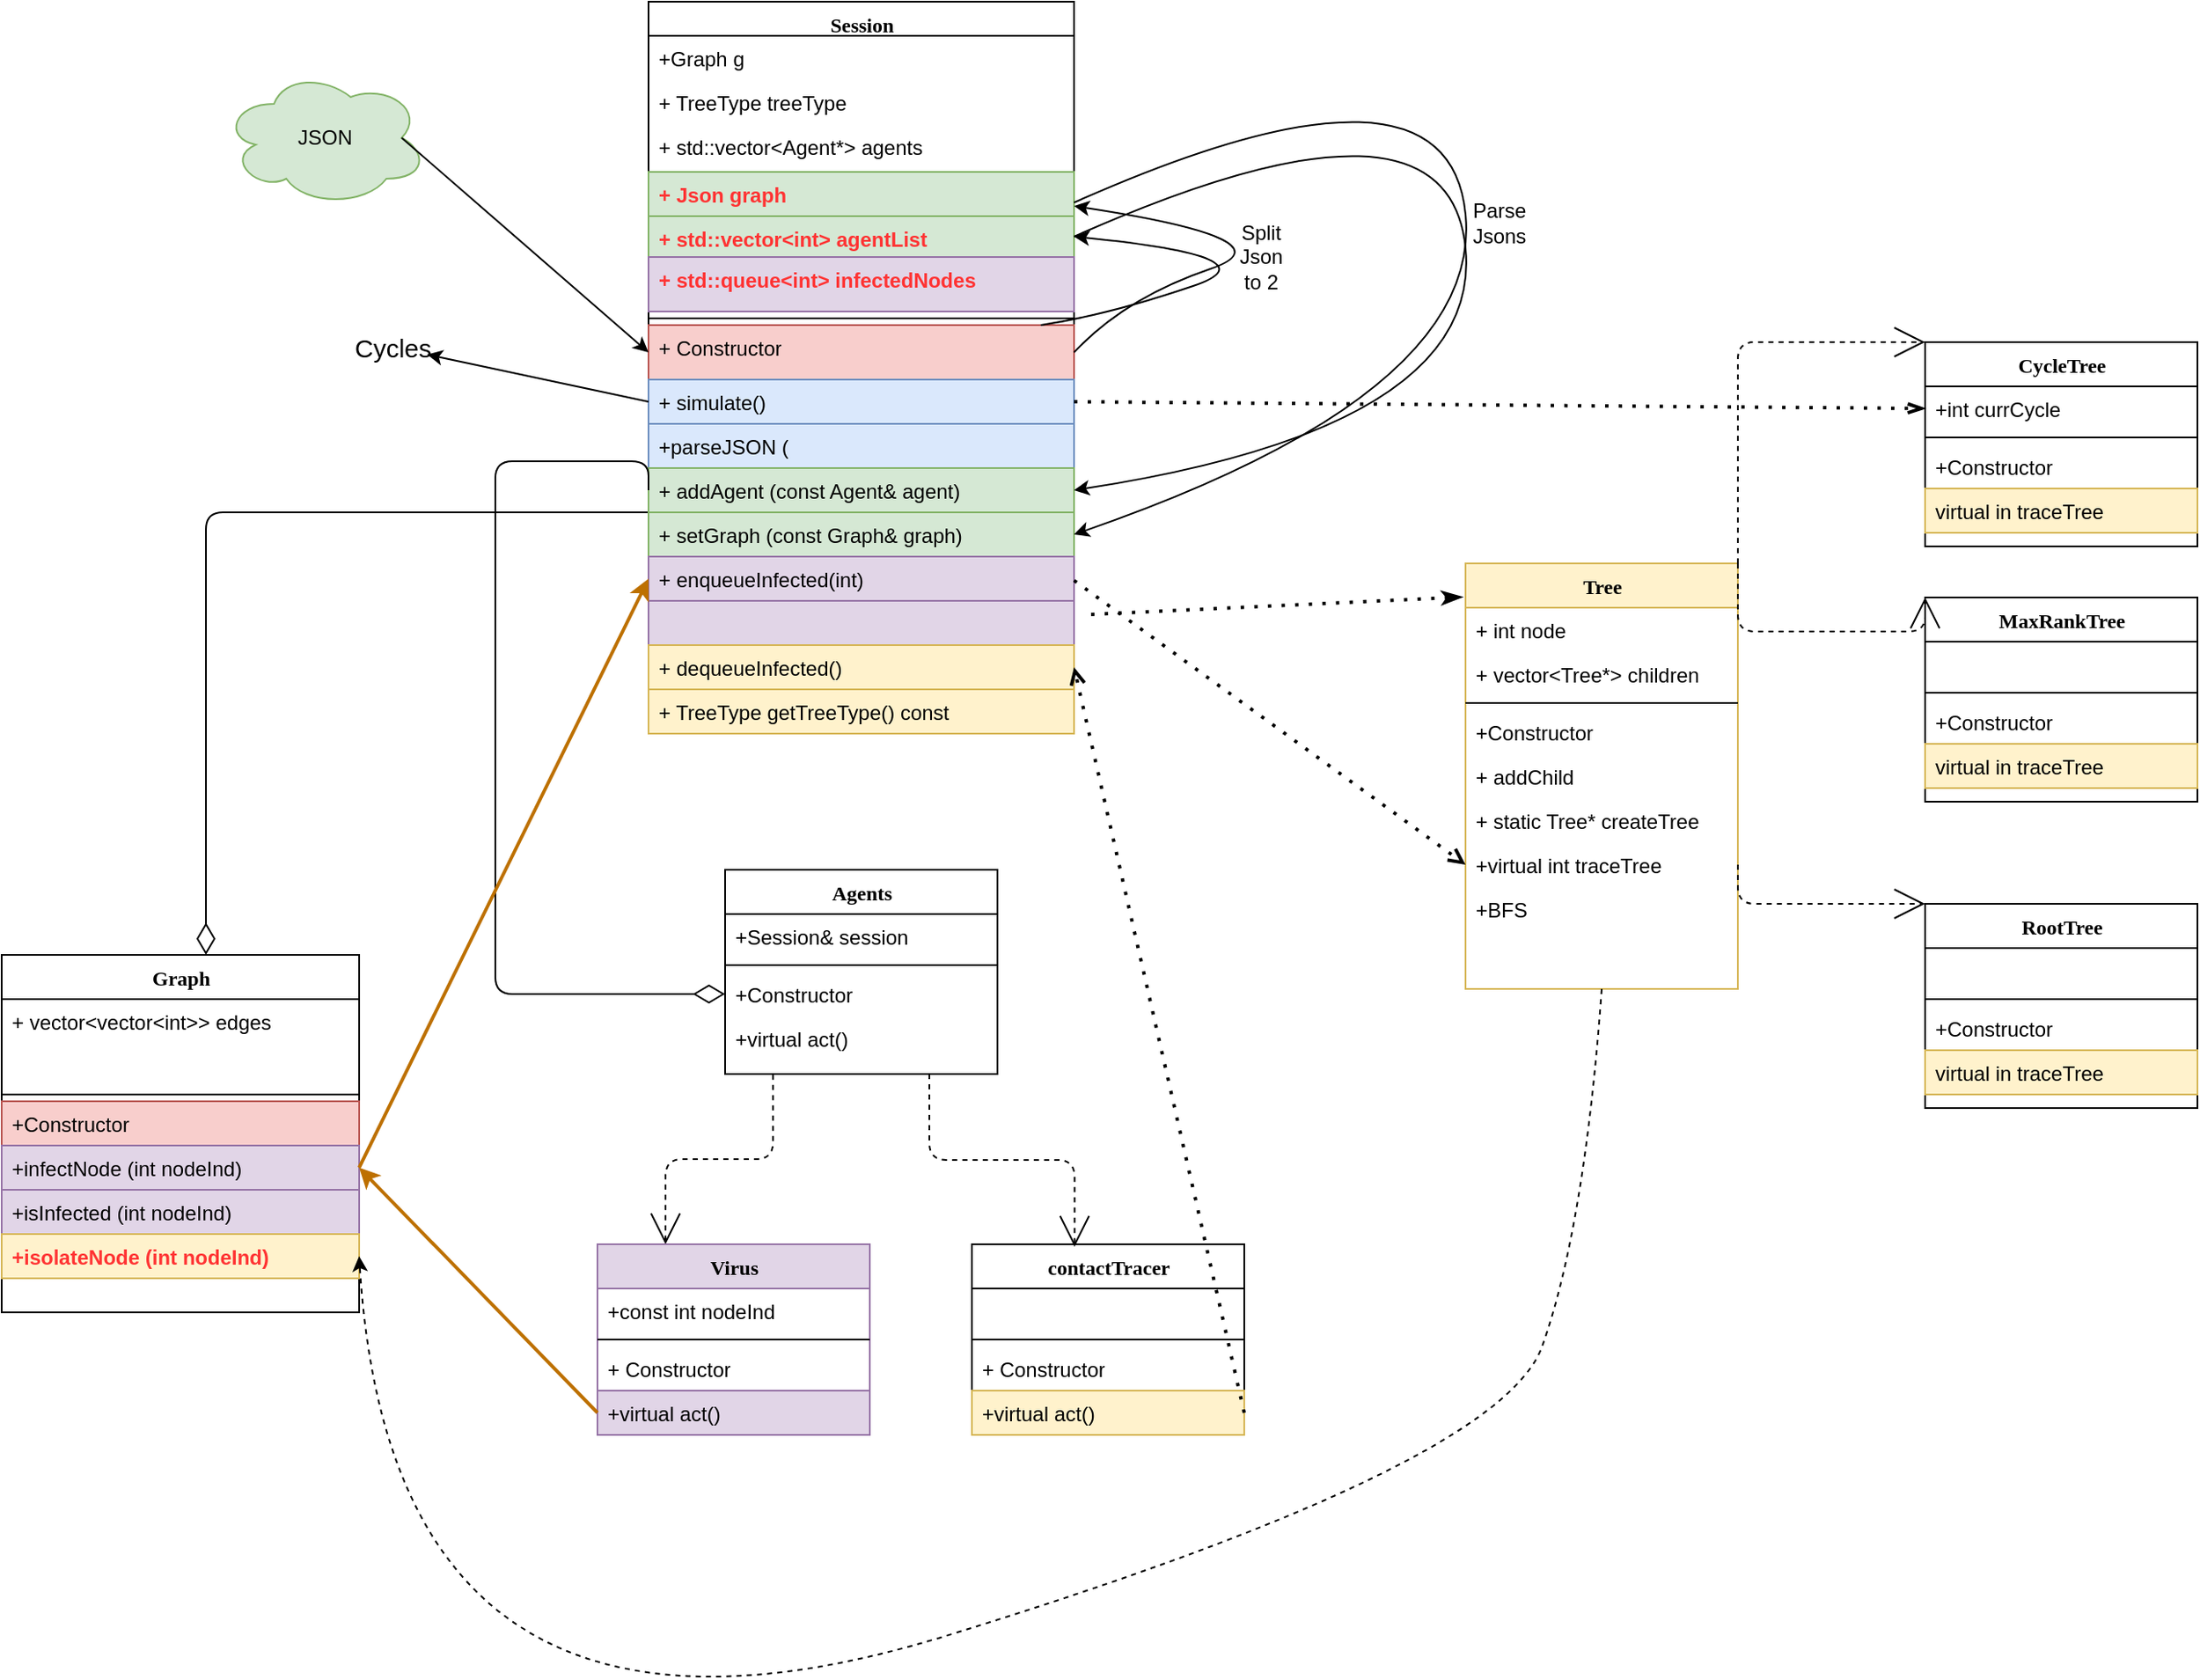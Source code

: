 <mxfile version="13.8.8" type="github">
  <diagram name="Page-1" id="9f46799a-70d6-7492-0946-bef42562c5a5">
    <mxGraphModel dx="920" dy="1364" grid="1" gridSize="10" guides="1" tooltips="1" connect="1" arrows="1" fold="1" page="1" pageScale="1" pageWidth="1100" pageHeight="850" background="#ffffff" math="0" shadow="0">
      <root>
        <mxCell id="0" />
        <mxCell id="1" parent="0" />
        <mxCell id="78961159f06e98e8-124" style="edgeStyle=orthogonalEdgeStyle;html=1;labelBackgroundColor=none;startFill=0;startSize=8;endArrow=diamondThin;endFill=0;endSize=16;fontFamily=Verdana;fontSize=12;" parent="1" source="78961159f06e98e8-17" target="78961159f06e98e8-69" edge="1">
          <mxGeometry relative="1" as="geometry">
            <Array as="points">
              <mxPoint x="140" y="240" />
            </Array>
          </mxGeometry>
        </mxCell>
        <mxCell id="78961159f06e98e8-17" value="Session" style="swimlane;html=1;fontStyle=1;align=center;verticalAlign=top;childLayout=stackLayout;horizontal=1;startSize=20;horizontalStack=0;resizeParent=1;resizeLast=0;collapsible=1;marginBottom=0;swimlaneFillColor=#ffffff;rounded=0;shadow=0;comic=0;labelBackgroundColor=none;strokeWidth=1;fillColor=none;fontFamily=Verdana;fontSize=12" parent="1" vertex="1">
          <mxGeometry x="400" y="-60" width="250" height="430" as="geometry" />
        </mxCell>
        <mxCell id="78961159f06e98e8-21" value="+Graph g" style="text;html=1;strokeColor=none;fillColor=none;align=left;verticalAlign=top;spacingLeft=4;spacingRight=4;whiteSpace=wrap;overflow=hidden;rotatable=0;points=[[0,0.5],[1,0.5]];portConstraint=eastwest;" parent="78961159f06e98e8-17" vertex="1">
          <mxGeometry y="20" width="250" height="26" as="geometry" />
        </mxCell>
        <mxCell id="78961159f06e98e8-23" value="+ TreeType treeType" style="text;html=1;strokeColor=none;fillColor=none;align=left;verticalAlign=top;spacingLeft=4;spacingRight=4;whiteSpace=wrap;overflow=hidden;rotatable=0;points=[[0,0.5],[1,0.5]];portConstraint=eastwest;" parent="78961159f06e98e8-17" vertex="1">
          <mxGeometry y="46" width="250" height="26" as="geometry" />
        </mxCell>
        <mxCell id="78961159f06e98e8-25" value="+ std::vector&amp;lt;Agent*&amp;gt; agents" style="text;html=1;strokeColor=none;fillColor=none;align=left;verticalAlign=top;spacingLeft=4;spacingRight=4;whiteSpace=wrap;overflow=hidden;rotatable=0;points=[[0,0.5],[1,0.5]];portConstraint=eastwest;" parent="78961159f06e98e8-17" vertex="1">
          <mxGeometry y="72" width="250" height="28" as="geometry" />
        </mxCell>
        <mxCell id="TVnjsRauS0rYrFXUHcxL-8" value="+ Json graph" style="text;html=1;strokeColor=#82b366;fillColor=#d5e8d4;align=left;verticalAlign=top;spacingLeft=4;spacingRight=4;whiteSpace=wrap;overflow=hidden;rotatable=0;points=[[0,0.5],[1,0.5]];portConstraint=eastwest;fontColor=#FF3333;fontStyle=1" parent="78961159f06e98e8-17" vertex="1">
          <mxGeometry y="100" width="250" height="26" as="geometry" />
        </mxCell>
        <mxCell id="TVnjsRauS0rYrFXUHcxL-7" value="+ std::vector&amp;lt;int&amp;gt; agentList" style="text;html=1;strokeColor=#82b366;fillColor=#d5e8d4;align=left;verticalAlign=top;spacingLeft=4;spacingRight=4;whiteSpace=wrap;overflow=hidden;rotatable=0;points=[[0,0.5],[1,0.5]];portConstraint=eastwest;fontColor=#FF3333;fontStyle=1" parent="78961159f06e98e8-17" vertex="1">
          <mxGeometry y="126" width="250" height="24" as="geometry" />
        </mxCell>
        <mxCell id="TVnjsRauS0rYrFXUHcxL-58" value="+ std::queue&amp;lt;int&amp;gt; infectedNodes" style="text;html=1;strokeColor=#9673a6;fillColor=#e1d5e7;align=left;verticalAlign=top;spacingLeft=4;spacingRight=4;whiteSpace=wrap;overflow=hidden;rotatable=0;points=[[0,0.5],[1,0.5]];portConstraint=eastwest;fontStyle=1;fontColor=#FF3333;" parent="78961159f06e98e8-17" vertex="1">
          <mxGeometry y="150" width="250" height="32" as="geometry" />
        </mxCell>
        <mxCell id="78961159f06e98e8-19" value="" style="line;html=1;strokeWidth=1;fillColor=none;align=left;verticalAlign=middle;spacingTop=-1;spacingLeft=3;spacingRight=3;rotatable=0;labelPosition=right;points=[];portConstraint=eastwest;" parent="78961159f06e98e8-17" vertex="1">
          <mxGeometry y="182" width="250" height="8" as="geometry" />
        </mxCell>
        <mxCell id="TVnjsRauS0rYrFXUHcxL-9" value="+ Constructor" style="text;html=1;strokeColor=#b85450;fillColor=#f8cecc;align=left;verticalAlign=top;spacingLeft=4;spacingRight=4;whiteSpace=wrap;overflow=hidden;rotatable=0;points=[[0,0.5],[1,0.5]];portConstraint=eastwest;" parent="78961159f06e98e8-17" vertex="1">
          <mxGeometry y="190" width="250" height="32" as="geometry" />
        </mxCell>
        <mxCell id="78961159f06e98e8-20" value="+ simulate()" style="text;html=1;strokeColor=#6c8ebf;fillColor=#dae8fc;align=left;verticalAlign=top;spacingLeft=4;spacingRight=4;whiteSpace=wrap;overflow=hidden;rotatable=0;points=[[0,0.5],[1,0.5]];portConstraint=eastwest;" parent="78961159f06e98e8-17" vertex="1">
          <mxGeometry y="222" width="250" height="26" as="geometry" />
        </mxCell>
        <mxCell id="TVnjsRauS0rYrFXUHcxL-97" value="+parseJSON (" style="text;html=1;strokeColor=#6c8ebf;fillColor=#dae8fc;align=left;verticalAlign=top;spacingLeft=4;spacingRight=4;whiteSpace=wrap;overflow=hidden;rotatable=0;points=[[0,0.5],[1,0.5]];portConstraint=eastwest;" parent="78961159f06e98e8-17" vertex="1">
          <mxGeometry y="248" width="250" height="26" as="geometry" />
        </mxCell>
        <mxCell id="78961159f06e98e8-27" value="+ addAgent (const Agent&amp;amp; agent)" style="text;html=1;strokeColor=#82b366;fillColor=#d5e8d4;align=left;verticalAlign=top;spacingLeft=4;spacingRight=4;whiteSpace=wrap;overflow=hidden;rotatable=0;points=[[0,0.5],[1,0.5]];portConstraint=eastwest;" parent="78961159f06e98e8-17" vertex="1">
          <mxGeometry y="274" width="250" height="26" as="geometry" />
        </mxCell>
        <mxCell id="TVnjsRauS0rYrFXUHcxL-11" value="+ setGraph (const Graph&amp;amp; graph)" style="text;html=1;strokeColor=#82b366;fillColor=#d5e8d4;align=left;verticalAlign=top;spacingLeft=4;spacingRight=4;whiteSpace=wrap;overflow=hidden;rotatable=0;points=[[0,0.5],[1,0.5]];portConstraint=eastwest;" parent="78961159f06e98e8-17" vertex="1">
          <mxGeometry y="300" width="250" height="26" as="geometry" />
        </mxCell>
        <mxCell id="TVnjsRauS0rYrFXUHcxL-3" value="+ enqueueInfected(int)" style="text;html=1;strokeColor=#9673a6;fillColor=#e1d5e7;align=left;verticalAlign=top;spacingLeft=4;spacingRight=4;whiteSpace=wrap;overflow=hidden;rotatable=0;points=[[0,0.5],[1,0.5]];portConstraint=eastwest;" parent="78961159f06e98e8-17" vertex="1">
          <mxGeometry y="326" width="250" height="26" as="geometry" />
        </mxCell>
        <mxCell id="8_JeDzD3kb2tanoX50Ip-1" value="" style="text;html=1;align=left;verticalAlign=top;spacingLeft=4;spacingRight=4;whiteSpace=wrap;overflow=hidden;rotatable=0;points=[[0,0.5],[1,0.5]];portConstraint=eastwest;fillColor=#e1d5e7;strokeColor=#9673a6;" vertex="1" parent="78961159f06e98e8-17">
          <mxGeometry y="352" width="250" height="26" as="geometry" />
        </mxCell>
        <mxCell id="TVnjsRauS0rYrFXUHcxL-4" value="+ dequeueInfected()" style="text;html=1;align=left;verticalAlign=top;spacingLeft=4;spacingRight=4;whiteSpace=wrap;overflow=hidden;rotatable=0;points=[[0,0.5],[1,0.5]];portConstraint=eastwest;fillColor=#fff2cc;strokeColor=#d6b656;" parent="78961159f06e98e8-17" vertex="1">
          <mxGeometry y="378" width="250" height="26" as="geometry" />
        </mxCell>
        <mxCell id="TVnjsRauS0rYrFXUHcxL-5" value="+ TreeType getTreeType() const" style="text;html=1;strokeColor=#d6b656;fillColor=#fff2cc;align=left;verticalAlign=top;spacingLeft=4;spacingRight=4;whiteSpace=wrap;overflow=hidden;rotatable=0;points=[[0,0.5],[1,0.5]];portConstraint=eastwest;" parent="78961159f06e98e8-17" vertex="1">
          <mxGeometry y="404" width="250" height="26" as="geometry" />
        </mxCell>
        <mxCell id="TVnjsRauS0rYrFXUHcxL-10" value="" style="curved=1;endArrow=classic;html=1;exitX=1;exitY=0.5;exitDx=0;exitDy=0;entryX=1;entryY=0.769;entryDx=0;entryDy=0;entryPerimeter=0;" parent="78961159f06e98e8-17" source="TVnjsRauS0rYrFXUHcxL-9" target="TVnjsRauS0rYrFXUHcxL-8" edge="1">
          <mxGeometry width="50" height="50" relative="1" as="geometry">
            <mxPoint x="190" y="280" as="sourcePoint" />
            <mxPoint x="240" y="230" as="targetPoint" />
            <Array as="points">
              <mxPoint x="280" y="174" />
              <mxPoint x="380" y="140" />
            </Array>
          </mxGeometry>
        </mxCell>
        <mxCell id="TVnjsRauS0rYrFXUHcxL-12" value="" style="curved=1;endArrow=classic;html=1;entryX=1;entryY=0.5;entryDx=0;entryDy=0;" parent="78961159f06e98e8-17" source="TVnjsRauS0rYrFXUHcxL-9" target="TVnjsRauS0rYrFXUHcxL-7" edge="1">
          <mxGeometry width="50" height="50" relative="1" as="geometry">
            <mxPoint x="260" y="184" as="sourcePoint" />
            <mxPoint x="240" y="123.0" as="targetPoint" />
            <Array as="points">
              <mxPoint x="270" y="184" />
              <mxPoint x="370" y="150" />
            </Array>
          </mxGeometry>
        </mxCell>
        <mxCell id="TVnjsRauS0rYrFXUHcxL-21" value="" style="curved=1;endArrow=classic;html=1;exitX=1;exitY=0.5;exitDx=0;exitDy=0;entryX=1;entryY=0.5;entryDx=0;entryDy=0;" parent="78961159f06e98e8-17" source="TVnjsRauS0rYrFXUHcxL-7" target="78961159f06e98e8-27" edge="1">
          <mxGeometry width="50" height="50" relative="1" as="geometry">
            <mxPoint x="100" y="320" as="sourcePoint" />
            <mxPoint x="640" y="260" as="targetPoint" />
            <Array as="points">
              <mxPoint x="470" y="40" />
              <mxPoint x="490" y="250" />
            </Array>
          </mxGeometry>
        </mxCell>
        <mxCell id="78961159f06e98e8-129" style="edgeStyle=elbowEdgeStyle;html=1;labelBackgroundColor=none;startFill=0;startSize=8;endArrow=open;endFill=0;endSize=16;fontFamily=Verdana;fontSize=12;elbow=vertical;dashed=1;exitX=0.176;exitY=1.321;exitDx=0;exitDy=0;exitPerimeter=0;entryX=0.25;entryY=0;entryDx=0;entryDy=0;" parent="1" source="78961159f06e98e8-91" target="78961159f06e98e8-95" edge="1">
          <mxGeometry relative="1" as="geometry" />
        </mxCell>
        <mxCell id="78961159f06e98e8-56" value="Tree" style="swimlane;html=1;fontStyle=1;align=center;verticalAlign=top;childLayout=stackLayout;horizontal=1;startSize=26;horizontalStack=0;resizeParent=1;resizeLast=0;collapsible=1;marginBottom=0;swimlaneFillColor=#ffffff;rounded=0;shadow=0;comic=0;labelBackgroundColor=none;strokeWidth=1;fillColor=#fff2cc;fontFamily=Verdana;fontSize=12;strokeColor=#d6b656;" parent="1" vertex="1">
          <mxGeometry x="880" y="270" width="160" height="250" as="geometry" />
        </mxCell>
        <mxCell id="78961159f06e98e8-57" value="+ int node" style="text;html=1;strokeColor=none;fillColor=none;align=left;verticalAlign=top;spacingLeft=4;spacingRight=4;whiteSpace=wrap;overflow=hidden;rotatable=0;points=[[0,0.5],[1,0.5]];portConstraint=eastwest;" parent="78961159f06e98e8-56" vertex="1">
          <mxGeometry y="26" width="160" height="26" as="geometry" />
        </mxCell>
        <mxCell id="78961159f06e98e8-63" value="+ vector&amp;lt;Tree*&amp;gt; children" style="text;html=1;strokeColor=none;fillColor=none;align=left;verticalAlign=top;spacingLeft=4;spacingRight=4;whiteSpace=wrap;overflow=hidden;rotatable=0;points=[[0,0.5],[1,0.5]];portConstraint=eastwest;" parent="78961159f06e98e8-56" vertex="1">
          <mxGeometry y="52" width="160" height="26" as="geometry" />
        </mxCell>
        <mxCell id="78961159f06e98e8-64" value="" style="line;html=1;strokeWidth=1;fillColor=none;align=left;verticalAlign=middle;spacingTop=-1;spacingLeft=3;spacingRight=3;rotatable=0;labelPosition=right;points=[];portConstraint=eastwest;" parent="78961159f06e98e8-56" vertex="1">
          <mxGeometry y="78" width="160" height="8" as="geometry" />
        </mxCell>
        <mxCell id="78961159f06e98e8-65" value="+Constructor" style="text;html=1;strokeColor=none;fillColor=none;align=left;verticalAlign=top;spacingLeft=4;spacingRight=4;whiteSpace=wrap;overflow=hidden;rotatable=0;points=[[0,0.5],[1,0.5]];portConstraint=eastwest;" parent="78961159f06e98e8-56" vertex="1">
          <mxGeometry y="86" width="160" height="26" as="geometry" />
        </mxCell>
        <mxCell id="78961159f06e98e8-66" value="+ addChild" style="text;html=1;strokeColor=none;fillColor=none;align=left;verticalAlign=top;spacingLeft=4;spacingRight=4;whiteSpace=wrap;overflow=hidden;rotatable=0;points=[[0,0.5],[1,0.5]];portConstraint=eastwest;" parent="78961159f06e98e8-56" vertex="1">
          <mxGeometry y="112" width="160" height="26" as="geometry" />
        </mxCell>
        <mxCell id="78961159f06e98e8-68" value="+ static Tree* createTree" style="text;html=1;strokeColor=none;fillColor=none;align=left;verticalAlign=top;spacingLeft=4;spacingRight=4;whiteSpace=wrap;overflow=hidden;rotatable=0;points=[[0,0.5],[1,0.5]];portConstraint=eastwest;" parent="78961159f06e98e8-56" vertex="1">
          <mxGeometry y="138" width="160" height="26" as="geometry" />
        </mxCell>
        <mxCell id="TVnjsRauS0rYrFXUHcxL-59" value="+virtual int traceTree" style="text;html=1;strokeColor=none;fillColor=none;align=left;verticalAlign=top;spacingLeft=4;spacingRight=4;whiteSpace=wrap;overflow=hidden;rotatable=0;points=[[0,0.5],[1,0.5]];portConstraint=eastwest;" parent="78961159f06e98e8-56" vertex="1">
          <mxGeometry y="164" width="160" height="26" as="geometry" />
        </mxCell>
        <mxCell id="TVnjsRauS0rYrFXUHcxL-98" value="+BFS" style="text;html=1;strokeColor=none;fillColor=none;align=left;verticalAlign=top;spacingLeft=4;spacingRight=4;whiteSpace=wrap;overflow=hidden;rotatable=0;points=[[0,0.5],[1,0.5]];portConstraint=eastwest;" parent="78961159f06e98e8-56" vertex="1">
          <mxGeometry y="190" width="160" height="26" as="geometry" />
        </mxCell>
        <mxCell id="78961159f06e98e8-69" value="Graph" style="swimlane;html=1;fontStyle=1;align=center;verticalAlign=top;childLayout=stackLayout;horizontal=1;startSize=26;horizontalStack=0;resizeParent=1;resizeLast=0;collapsible=1;marginBottom=0;swimlaneFillColor=#ffffff;rounded=0;shadow=0;comic=0;labelBackgroundColor=none;strokeWidth=1;fillColor=none;fontFamily=Verdana;fontSize=12" parent="1" vertex="1">
          <mxGeometry x="20" y="500" width="210" height="210" as="geometry" />
        </mxCell>
        <mxCell id="78961159f06e98e8-70" value="+ vector&amp;lt;vector&amp;lt;int&amp;gt;&amp;gt; edges" style="text;html=1;strokeColor=none;fillColor=none;align=left;verticalAlign=top;spacingLeft=4;spacingRight=4;whiteSpace=wrap;overflow=hidden;rotatable=0;points=[[0,0.5],[1,0.5]];portConstraint=eastwest;" parent="78961159f06e98e8-69" vertex="1">
          <mxGeometry y="26" width="210" height="26" as="geometry" />
        </mxCell>
        <mxCell id="TVnjsRauS0rYrFXUHcxL-87" value="&amp;nbsp;" style="text;html=1;strokeColor=none;fillColor=none;align=left;verticalAlign=top;spacingLeft=4;spacingRight=4;whiteSpace=wrap;overflow=hidden;rotatable=0;points=[[0,0.5],[1,0.5]];portConstraint=eastwest;" parent="78961159f06e98e8-69" vertex="1">
          <mxGeometry y="52" width="210" height="26" as="geometry" />
        </mxCell>
        <mxCell id="78961159f06e98e8-77" value="" style="line;html=1;strokeWidth=1;fillColor=none;align=left;verticalAlign=middle;spacingTop=-1;spacingLeft=3;spacingRight=3;rotatable=0;labelPosition=right;points=[];portConstraint=eastwest;" parent="78961159f06e98e8-69" vertex="1">
          <mxGeometry y="78" width="210" height="8" as="geometry" />
        </mxCell>
        <mxCell id="78961159f06e98e8-78" value="+Constructor" style="text;html=1;strokeColor=#b85450;fillColor=#f8cecc;align=left;verticalAlign=top;spacingLeft=4;spacingRight=4;whiteSpace=wrap;overflow=hidden;rotatable=0;points=[[0,0.5],[1,0.5]];portConstraint=eastwest;" parent="78961159f06e98e8-69" vertex="1">
          <mxGeometry y="86" width="210" height="26" as="geometry" />
        </mxCell>
        <mxCell id="78961159f06e98e8-79" value="+infectNode (int nodeInd)" style="text;html=1;strokeColor=#9673a6;fillColor=#e1d5e7;align=left;verticalAlign=top;spacingLeft=4;spacingRight=4;whiteSpace=wrap;overflow=hidden;rotatable=0;points=[[0,0.5],[1,0.5]];portConstraint=eastwest;" parent="78961159f06e98e8-69" vertex="1">
          <mxGeometry y="112" width="210" height="26" as="geometry" />
        </mxCell>
        <mxCell id="78961159f06e98e8-80" value="+isInfected (int nodeInd)" style="text;html=1;strokeColor=#9673a6;fillColor=#e1d5e7;align=left;verticalAlign=top;spacingLeft=4;spacingRight=4;whiteSpace=wrap;overflow=hidden;rotatable=0;points=[[0,0.5],[1,0.5]];portConstraint=eastwest;" parent="78961159f06e98e8-69" vertex="1">
          <mxGeometry y="138" width="210" height="26" as="geometry" />
        </mxCell>
        <mxCell id="TVnjsRauS0rYrFXUHcxL-91" value="+isolateNode (int nodeInd)" style="text;html=1;strokeColor=#d6b656;fillColor=#fff2cc;align=left;verticalAlign=top;spacingLeft=4;spacingRight=4;whiteSpace=wrap;overflow=hidden;rotatable=0;points=[[0,0.5],[1,0.5]];portConstraint=eastwest;fontColor=#FF3333;fontStyle=1" parent="78961159f06e98e8-69" vertex="1">
          <mxGeometry y="164" width="210" height="26" as="geometry" />
        </mxCell>
        <mxCell id="78961159f06e98e8-82" value="Agents" style="swimlane;html=1;fontStyle=1;align=center;verticalAlign=top;childLayout=stackLayout;horizontal=1;startSize=26;horizontalStack=0;resizeParent=1;resizeLast=0;collapsible=1;marginBottom=0;swimlaneFillColor=#ffffff;rounded=0;shadow=0;comic=0;labelBackgroundColor=none;strokeWidth=1;fillColor=none;fontFamily=Verdana;fontSize=12" parent="1" vertex="1">
          <mxGeometry x="445" y="450" width="160" height="120" as="geometry" />
        </mxCell>
        <mxCell id="78961159f06e98e8-83" value="+Session&amp;amp; session" style="text;html=1;strokeColor=none;fillColor=none;align=left;verticalAlign=top;spacingLeft=4;spacingRight=4;whiteSpace=wrap;overflow=hidden;rotatable=0;points=[[0,0.5],[1,0.5]];portConstraint=eastwest;" parent="78961159f06e98e8-82" vertex="1">
          <mxGeometry y="26" width="160" height="26" as="geometry" />
        </mxCell>
        <mxCell id="78961159f06e98e8-90" value="" style="line;html=1;strokeWidth=1;fillColor=none;align=left;verticalAlign=middle;spacingTop=-1;spacingLeft=3;spacingRight=3;rotatable=0;labelPosition=right;points=[];portConstraint=eastwest;" parent="78961159f06e98e8-82" vertex="1">
          <mxGeometry y="52" width="160" height="8" as="geometry" />
        </mxCell>
        <mxCell id="78961159f06e98e8-94" value="+Constructor" style="text;html=1;strokeColor=none;fillColor=none;align=left;verticalAlign=top;spacingLeft=4;spacingRight=4;whiteSpace=wrap;overflow=hidden;rotatable=0;points=[[0,0.5],[1,0.5]];portConstraint=eastwest;" parent="78961159f06e98e8-82" vertex="1">
          <mxGeometry y="60" width="160" height="26" as="geometry" />
        </mxCell>
        <mxCell id="78961159f06e98e8-91" value="+virtual act()" style="text;html=1;strokeColor=none;fillColor=none;align=left;verticalAlign=top;spacingLeft=4;spacingRight=4;whiteSpace=wrap;overflow=hidden;rotatable=0;points=[[0,0.5],[1,0.5]];portConstraint=eastwest;" parent="78961159f06e98e8-82" vertex="1">
          <mxGeometry y="86" width="160" height="26" as="geometry" />
        </mxCell>
        <mxCell id="78961159f06e98e8-95" value="Virus" style="swimlane;html=1;fontStyle=1;align=center;verticalAlign=top;childLayout=stackLayout;horizontal=1;startSize=26;horizontalStack=0;resizeParent=1;resizeLast=0;collapsible=1;marginBottom=0;swimlaneFillColor=#ffffff;rounded=0;shadow=0;comic=0;labelBackgroundColor=none;strokeWidth=1;fillColor=#e1d5e7;fontFamily=Verdana;fontSize=12;strokeColor=#9673a6;" parent="1" vertex="1">
          <mxGeometry x="370" y="670" width="160" height="112" as="geometry" />
        </mxCell>
        <mxCell id="78961159f06e98e8-96" value="+const int nodeInd" style="text;html=1;strokeColor=none;fillColor=none;align=left;verticalAlign=top;spacingLeft=4;spacingRight=4;whiteSpace=wrap;overflow=hidden;rotatable=0;points=[[0,0.5],[1,0.5]];portConstraint=eastwest;" parent="78961159f06e98e8-95" vertex="1">
          <mxGeometry y="26" width="160" height="26" as="geometry" />
        </mxCell>
        <mxCell id="78961159f06e98e8-103" value="" style="line;html=1;strokeWidth=1;fillColor=none;align=left;verticalAlign=middle;spacingTop=-1;spacingLeft=3;spacingRight=3;rotatable=0;labelPosition=right;points=[];portConstraint=eastwest;" parent="78961159f06e98e8-95" vertex="1">
          <mxGeometry y="52" width="160" height="8" as="geometry" />
        </mxCell>
        <mxCell id="78961159f06e98e8-104" value="+ Constructor" style="text;html=1;strokeColor=none;fillColor=none;align=left;verticalAlign=top;spacingLeft=4;spacingRight=4;whiteSpace=wrap;overflow=hidden;rotatable=0;points=[[0,0.5],[1,0.5]];portConstraint=eastwest;" parent="78961159f06e98e8-95" vertex="1">
          <mxGeometry y="60" width="160" height="26" as="geometry" />
        </mxCell>
        <mxCell id="TVnjsRauS0rYrFXUHcxL-29" value="+virtual act()" style="text;html=1;strokeColor=#9673a6;fillColor=#e1d5e7;align=left;verticalAlign=top;spacingLeft=4;spacingRight=4;whiteSpace=wrap;overflow=hidden;rotatable=0;points=[[0,0.5],[1,0.5]];portConstraint=eastwest;" parent="78961159f06e98e8-95" vertex="1">
          <mxGeometry y="86" width="160" height="26" as="geometry" />
        </mxCell>
        <mxCell id="78961159f06e98e8-108" value="contactTracer" style="swimlane;html=1;fontStyle=1;align=center;verticalAlign=top;childLayout=stackLayout;horizontal=1;startSize=26;horizontalStack=0;resizeParent=1;resizeLast=0;collapsible=1;marginBottom=0;swimlaneFillColor=#ffffff;rounded=0;shadow=0;comic=0;labelBackgroundColor=none;strokeWidth=1;fillColor=none;fontFamily=Verdana;fontSize=12" parent="1" vertex="1">
          <mxGeometry x="590" y="670" width="160" height="112" as="geometry" />
        </mxCell>
        <mxCell id="78961159f06e98e8-110" value="&amp;nbsp;" style="text;html=1;strokeColor=none;fillColor=none;align=left;verticalAlign=top;spacingLeft=4;spacingRight=4;whiteSpace=wrap;overflow=hidden;rotatable=0;points=[[0,0.5],[1,0.5]];portConstraint=eastwest;" parent="78961159f06e98e8-108" vertex="1">
          <mxGeometry y="26" width="160" height="26" as="geometry" />
        </mxCell>
        <mxCell id="78961159f06e98e8-116" value="" style="line;html=1;strokeWidth=1;fillColor=none;align=left;verticalAlign=middle;spacingTop=-1;spacingLeft=3;spacingRight=3;rotatable=0;labelPosition=right;points=[];portConstraint=eastwest;" parent="78961159f06e98e8-108" vertex="1">
          <mxGeometry y="52" width="160" height="8" as="geometry" />
        </mxCell>
        <mxCell id="TVnjsRauS0rYrFXUHcxL-30" value="+ Constructor" style="text;html=1;strokeColor=none;fillColor=none;align=left;verticalAlign=top;spacingLeft=4;spacingRight=4;whiteSpace=wrap;overflow=hidden;rotatable=0;points=[[0,0.5],[1,0.5]];portConstraint=eastwest;" parent="78961159f06e98e8-108" vertex="1">
          <mxGeometry y="60" width="160" height="26" as="geometry" />
        </mxCell>
        <mxCell id="TVnjsRauS0rYrFXUHcxL-31" value="+virtual act()" style="text;html=1;strokeColor=#d6b656;fillColor=#fff2cc;align=left;verticalAlign=top;spacingLeft=4;spacingRight=4;whiteSpace=wrap;overflow=hidden;rotatable=0;points=[[0,0.5],[1,0.5]];portConstraint=eastwest;" parent="78961159f06e98e8-108" vertex="1">
          <mxGeometry y="86" width="160" height="26" as="geometry" />
        </mxCell>
        <mxCell id="TVnjsRauS0rYrFXUHcxL-1" value="JSON" style="ellipse;shape=cloud;whiteSpace=wrap;html=1;fillColor=#d5e8d4;strokeColor=#82b366;" parent="1" vertex="1">
          <mxGeometry x="150" y="-20" width="120" height="80" as="geometry" />
        </mxCell>
        <mxCell id="TVnjsRauS0rYrFXUHcxL-6" value="" style="endArrow=classic;html=1;entryX=0;entryY=0.5;entryDx=0;entryDy=0;exitX=0.875;exitY=0.5;exitDx=0;exitDy=0;exitPerimeter=0;" parent="1" source="TVnjsRauS0rYrFXUHcxL-1" target="TVnjsRauS0rYrFXUHcxL-9" edge="1">
          <mxGeometry width="50" height="50" relative="1" as="geometry">
            <mxPoint x="580" y="320" as="sourcePoint" />
            <mxPoint x="630" y="270" as="targetPoint" />
          </mxGeometry>
        </mxCell>
        <mxCell id="TVnjsRauS0rYrFXUHcxL-22" value="" style="curved=1;endArrow=classic;html=1;exitX=1;exitY=0.5;exitDx=0;exitDy=0;entryX=1;entryY=0.5;entryDx=0;entryDy=0;" parent="1" target="TVnjsRauS0rYrFXUHcxL-11" edge="1">
          <mxGeometry width="50" height="50" relative="1" as="geometry">
            <mxPoint x="650" y="58" as="sourcePoint" />
            <mxPoint x="650" y="149.0" as="targetPoint" />
            <Array as="points">
              <mxPoint x="870" y="-40" />
              <mxPoint x="890" y="170" />
            </Array>
          </mxGeometry>
        </mxCell>
        <mxCell id="TVnjsRauS0rYrFXUHcxL-26" value="Split Json to 2" style="text;html=1;strokeColor=none;fillColor=none;align=center;verticalAlign=middle;whiteSpace=wrap;rounded=0;" parent="1" vertex="1">
          <mxGeometry x="740" y="80" width="40" height="20" as="geometry" />
        </mxCell>
        <mxCell id="TVnjsRauS0rYrFXUHcxL-27" value="Parse Jsons" style="text;html=1;strokeColor=none;fillColor=none;align=center;verticalAlign=middle;whiteSpace=wrap;rounded=0;" parent="1" vertex="1">
          <mxGeometry x="880" y="60" width="40" height="20" as="geometry" />
        </mxCell>
        <mxCell id="TVnjsRauS0rYrFXUHcxL-28" style="edgeStyle=orthogonalEdgeStyle;html=1;labelBackgroundColor=none;startFill=0;startSize=8;endArrow=diamondThin;endFill=0;endSize=16;fontFamily=Verdana;fontSize=12;exitX=0;exitY=0.5;exitDx=0;exitDy=0;" parent="1" source="78961159f06e98e8-27" target="78961159f06e98e8-94" edge="1">
          <mxGeometry relative="1" as="geometry">
            <Array as="points">
              <mxPoint x="360" y="210" />
              <mxPoint x="310" y="210" />
              <mxPoint x="310" y="443" />
            </Array>
            <mxPoint x="330" y="230" as="sourcePoint" />
            <mxPoint x="180" y="340" as="targetPoint" />
          </mxGeometry>
        </mxCell>
        <mxCell id="TVnjsRauS0rYrFXUHcxL-51" value="" style="endArrow=classic;html=1;exitX=0;exitY=0.5;exitDx=0;exitDy=0;" parent="1" source="78961159f06e98e8-20" target="TVnjsRauS0rYrFXUHcxL-52" edge="1">
          <mxGeometry width="50" height="50" relative="1" as="geometry">
            <mxPoint x="630" y="260" as="sourcePoint" />
            <mxPoint x="260" y="143" as="targetPoint" />
          </mxGeometry>
        </mxCell>
        <mxCell id="TVnjsRauS0rYrFXUHcxL-52" value="&lt;font style=&quot;font-size: 15px&quot;&gt;Cycles&lt;/font&gt;" style="text;html=1;strokeColor=none;fillColor=none;align=center;verticalAlign=middle;whiteSpace=wrap;rounded=0;" parent="1" vertex="1">
          <mxGeometry x="230" y="133" width="40" height="20" as="geometry" />
        </mxCell>
        <mxCell id="TVnjsRauS0rYrFXUHcxL-60" value="CycleTree" style="swimlane;html=1;fontStyle=1;align=center;verticalAlign=top;childLayout=stackLayout;horizontal=1;startSize=26;horizontalStack=0;resizeParent=1;resizeLast=0;collapsible=1;marginBottom=0;swimlaneFillColor=#ffffff;rounded=0;shadow=0;comic=0;labelBackgroundColor=none;strokeWidth=1;fillColor=none;fontFamily=Verdana;fontSize=12" parent="1" vertex="1">
          <mxGeometry x="1150" y="140" width="160" height="120" as="geometry" />
        </mxCell>
        <mxCell id="TVnjsRauS0rYrFXUHcxL-61" value="+int currCycle" style="text;html=1;strokeColor=none;fillColor=none;align=left;verticalAlign=top;spacingLeft=4;spacingRight=4;whiteSpace=wrap;overflow=hidden;rotatable=0;points=[[0,0.5],[1,0.5]];portConstraint=eastwest;" parent="TVnjsRauS0rYrFXUHcxL-60" vertex="1">
          <mxGeometry y="26" width="160" height="26" as="geometry" />
        </mxCell>
        <mxCell id="TVnjsRauS0rYrFXUHcxL-63" value="" style="line;html=1;strokeWidth=1;fillColor=none;align=left;verticalAlign=middle;spacingTop=-1;spacingLeft=3;spacingRight=3;rotatable=0;labelPosition=right;points=[];portConstraint=eastwest;" parent="TVnjsRauS0rYrFXUHcxL-60" vertex="1">
          <mxGeometry y="52" width="160" height="8" as="geometry" />
        </mxCell>
        <mxCell id="TVnjsRauS0rYrFXUHcxL-66" value="+Constructor" style="text;html=1;strokeColor=none;fillColor=none;align=left;verticalAlign=top;spacingLeft=4;spacingRight=4;whiteSpace=wrap;overflow=hidden;rotatable=0;points=[[0,0.5],[1,0.5]];portConstraint=eastwest;" parent="TVnjsRauS0rYrFXUHcxL-60" vertex="1">
          <mxGeometry y="60" width="160" height="26" as="geometry" />
        </mxCell>
        <mxCell id="TVnjsRauS0rYrFXUHcxL-68" value="virtual in traceTree" style="text;html=1;strokeColor=#d6b656;fillColor=#fff2cc;align=left;verticalAlign=top;spacingLeft=4;spacingRight=4;whiteSpace=wrap;overflow=hidden;rotatable=0;points=[[0,0.5],[1,0.5]];portConstraint=eastwest;" parent="TVnjsRauS0rYrFXUHcxL-60" vertex="1">
          <mxGeometry y="86" width="160" height="26" as="geometry" />
        </mxCell>
        <mxCell id="TVnjsRauS0rYrFXUHcxL-69" style="edgeStyle=elbowEdgeStyle;html=1;labelBackgroundColor=none;startFill=0;startSize=8;endArrow=open;endFill=0;endSize=16;fontFamily=Verdana;fontSize=12;elbow=vertical;dashed=1;exitX=0.75;exitY=1;exitDx=0;exitDy=0;entryX=0.377;entryY=0.013;entryDx=0;entryDy=0;entryPerimeter=0;" parent="1" source="78961159f06e98e8-82" target="78961159f06e98e8-108" edge="1">
          <mxGeometry relative="1" as="geometry">
            <mxPoint x="518.16" y="489.996" as="sourcePoint" />
            <mxPoint x="510" y="589.65" as="targetPoint" />
          </mxGeometry>
        </mxCell>
        <mxCell id="TVnjsRauS0rYrFXUHcxL-70" style="edgeStyle=elbowEdgeStyle;html=1;labelBackgroundColor=none;startFill=0;startSize=8;endArrow=open;endFill=0;endSize=16;fontFamily=Verdana;fontSize=12;elbow=vertical;dashed=1;exitX=1;exitY=0;exitDx=0;exitDy=0;entryX=0;entryY=0;entryDx=0;entryDy=0;" parent="1" source="78961159f06e98e8-56" target="TVnjsRauS0rYrFXUHcxL-60" edge="1">
          <mxGeometry relative="1" as="geometry">
            <mxPoint x="1070" y="360" as="sourcePoint" />
            <mxPoint x="1210.32" y="461.456" as="targetPoint" />
            <Array as="points">
              <mxPoint x="1010" y="140" />
            </Array>
          </mxGeometry>
        </mxCell>
        <mxCell id="TVnjsRauS0rYrFXUHcxL-71" value="MaxRankTree" style="swimlane;html=1;fontStyle=1;align=center;verticalAlign=top;childLayout=stackLayout;horizontal=1;startSize=26;horizontalStack=0;resizeParent=1;resizeLast=0;collapsible=1;marginBottom=0;swimlaneFillColor=#ffffff;rounded=0;shadow=0;comic=0;labelBackgroundColor=none;strokeWidth=1;fillColor=none;fontFamily=Verdana;fontSize=12" parent="1" vertex="1">
          <mxGeometry x="1150" y="290" width="160" height="120" as="geometry" />
        </mxCell>
        <mxCell id="TVnjsRauS0rYrFXUHcxL-72" value="&amp;nbsp;" style="text;html=1;strokeColor=none;fillColor=none;align=left;verticalAlign=top;spacingLeft=4;spacingRight=4;whiteSpace=wrap;overflow=hidden;rotatable=0;points=[[0,0.5],[1,0.5]];portConstraint=eastwest;" parent="TVnjsRauS0rYrFXUHcxL-71" vertex="1">
          <mxGeometry y="26" width="160" height="26" as="geometry" />
        </mxCell>
        <mxCell id="TVnjsRauS0rYrFXUHcxL-73" value="" style="line;html=1;strokeWidth=1;fillColor=none;align=left;verticalAlign=middle;spacingTop=-1;spacingLeft=3;spacingRight=3;rotatable=0;labelPosition=right;points=[];portConstraint=eastwest;" parent="TVnjsRauS0rYrFXUHcxL-71" vertex="1">
          <mxGeometry y="52" width="160" height="8" as="geometry" />
        </mxCell>
        <mxCell id="TVnjsRauS0rYrFXUHcxL-74" value="+Constructor" style="text;html=1;strokeColor=none;fillColor=none;align=left;verticalAlign=top;spacingLeft=4;spacingRight=4;whiteSpace=wrap;overflow=hidden;rotatable=0;points=[[0,0.5],[1,0.5]];portConstraint=eastwest;" parent="TVnjsRauS0rYrFXUHcxL-71" vertex="1">
          <mxGeometry y="60" width="160" height="26" as="geometry" />
        </mxCell>
        <mxCell id="TVnjsRauS0rYrFXUHcxL-75" value="virtual in traceTree" style="text;html=1;strokeColor=#d6b656;fillColor=#fff2cc;align=left;verticalAlign=top;spacingLeft=4;spacingRight=4;whiteSpace=wrap;overflow=hidden;rotatable=0;points=[[0,0.5],[1,0.5]];portConstraint=eastwest;" parent="TVnjsRauS0rYrFXUHcxL-71" vertex="1">
          <mxGeometry y="86" width="160" height="26" as="geometry" />
        </mxCell>
        <mxCell id="TVnjsRauS0rYrFXUHcxL-76" value="RootTree" style="swimlane;html=1;fontStyle=1;align=center;verticalAlign=top;childLayout=stackLayout;horizontal=1;startSize=26;horizontalStack=0;resizeParent=1;resizeLast=0;collapsible=1;marginBottom=0;swimlaneFillColor=#ffffff;rounded=0;shadow=0;comic=0;labelBackgroundColor=none;strokeWidth=1;fillColor=none;fontFamily=Verdana;fontSize=12" parent="1" vertex="1">
          <mxGeometry x="1150" y="470" width="160" height="120" as="geometry" />
        </mxCell>
        <mxCell id="TVnjsRauS0rYrFXUHcxL-77" value="&amp;nbsp;" style="text;html=1;strokeColor=none;fillColor=none;align=left;verticalAlign=top;spacingLeft=4;spacingRight=4;whiteSpace=wrap;overflow=hidden;rotatable=0;points=[[0,0.5],[1,0.5]];portConstraint=eastwest;" parent="TVnjsRauS0rYrFXUHcxL-76" vertex="1">
          <mxGeometry y="26" width="160" height="26" as="geometry" />
        </mxCell>
        <mxCell id="TVnjsRauS0rYrFXUHcxL-78" value="" style="line;html=1;strokeWidth=1;fillColor=none;align=left;verticalAlign=middle;spacingTop=-1;spacingLeft=3;spacingRight=3;rotatable=0;labelPosition=right;points=[];portConstraint=eastwest;" parent="TVnjsRauS0rYrFXUHcxL-76" vertex="1">
          <mxGeometry y="52" width="160" height="8" as="geometry" />
        </mxCell>
        <mxCell id="TVnjsRauS0rYrFXUHcxL-79" value="+Constructor" style="text;html=1;strokeColor=none;fillColor=none;align=left;verticalAlign=top;spacingLeft=4;spacingRight=4;whiteSpace=wrap;overflow=hidden;rotatable=0;points=[[0,0.5],[1,0.5]];portConstraint=eastwest;" parent="TVnjsRauS0rYrFXUHcxL-76" vertex="1">
          <mxGeometry y="60" width="160" height="26" as="geometry" />
        </mxCell>
        <mxCell id="TVnjsRauS0rYrFXUHcxL-80" value="virtual in traceTree" style="text;html=1;strokeColor=#d6b656;fillColor=#fff2cc;align=left;verticalAlign=top;spacingLeft=4;spacingRight=4;whiteSpace=wrap;overflow=hidden;rotatable=0;points=[[0,0.5],[1,0.5]];portConstraint=eastwest;" parent="TVnjsRauS0rYrFXUHcxL-76" vertex="1">
          <mxGeometry y="86" width="160" height="26" as="geometry" />
        </mxCell>
        <mxCell id="TVnjsRauS0rYrFXUHcxL-81" style="edgeStyle=elbowEdgeStyle;html=1;labelBackgroundColor=none;startFill=0;startSize=8;endArrow=open;endFill=0;endSize=16;fontFamily=Verdana;fontSize=12;elbow=vertical;dashed=1;exitX=1;exitY=0;exitDx=0;exitDy=0;entryX=0;entryY=0;entryDx=0;entryDy=0;" parent="1" source="78961159f06e98e8-56" target="TVnjsRauS0rYrFXUHcxL-71" edge="1">
          <mxGeometry relative="1" as="geometry">
            <mxPoint x="1040" y="408" as="sourcePoint" />
            <mxPoint x="1150" y="278" as="targetPoint" />
            <Array as="points">
              <mxPoint x="1100" y="310" />
            </Array>
          </mxGeometry>
        </mxCell>
        <mxCell id="TVnjsRauS0rYrFXUHcxL-82" style="edgeStyle=elbowEdgeStyle;html=1;labelBackgroundColor=none;startFill=0;startSize=8;endArrow=open;endFill=0;endSize=16;fontFamily=Verdana;fontSize=12;elbow=vertical;dashed=1;exitX=1;exitY=0.5;exitDx=0;exitDy=0;entryX=0;entryY=0;entryDx=0;entryDy=0;" parent="1" source="TVnjsRauS0rYrFXUHcxL-59" target="TVnjsRauS0rYrFXUHcxL-76" edge="1">
          <mxGeometry relative="1" as="geometry">
            <mxPoint x="1030" y="510" as="sourcePoint" />
            <mxPoint x="1140" y="530" as="targetPoint" />
            <Array as="points">
              <mxPoint x="1100" y="470" />
            </Array>
          </mxGeometry>
        </mxCell>
        <mxCell id="TVnjsRauS0rYrFXUHcxL-83" value="" style="endArrow=openThin;dashed=1;html=1;dashPattern=1 3;strokeWidth=2;exitX=1;exitY=0.5;exitDx=0;exitDy=0;entryX=0;entryY=0.5;entryDx=0;entryDy=0;startArrow=none;startFill=0;endFill=0;" parent="1" source="78961159f06e98e8-20" target="TVnjsRauS0rYrFXUHcxL-61" edge="1">
          <mxGeometry width="50" height="50" relative="1" as="geometry">
            <mxPoint x="800" y="260" as="sourcePoint" />
            <mxPoint x="850" y="210" as="targetPoint" />
          </mxGeometry>
        </mxCell>
        <mxCell id="TVnjsRauS0rYrFXUHcxL-85" value="" style="endArrow=classic;html=1;strokeWidth=2;exitX=0;exitY=0.5;exitDx=0;exitDy=0;entryX=1;entryY=0.5;entryDx=0;entryDy=0;fillColor=#f0a30a;strokeColor=#BD7000;" parent="1" source="TVnjsRauS0rYrFXUHcxL-29" target="78961159f06e98e8-79" edge="1">
          <mxGeometry width="50" height="50" relative="1" as="geometry">
            <mxPoint x="550" y="600" as="sourcePoint" />
            <mxPoint x="600" y="550" as="targetPoint" />
          </mxGeometry>
        </mxCell>
        <mxCell id="TVnjsRauS0rYrFXUHcxL-86" value="" style="endArrow=classic;html=1;strokeWidth=2;exitX=1;exitY=0.5;exitDx=0;exitDy=0;entryX=0;entryY=0.5;entryDx=0;entryDy=0;fillColor=#f0a30a;strokeColor=#BD7000;" parent="1" source="78961159f06e98e8-79" target="TVnjsRauS0rYrFXUHcxL-3" edge="1">
          <mxGeometry width="50" height="50" relative="1" as="geometry">
            <mxPoint x="370" y="460" as="sourcePoint" />
            <mxPoint x="420" y="410" as="targetPoint" />
          </mxGeometry>
        </mxCell>
        <mxCell id="TVnjsRauS0rYrFXUHcxL-90" value="" style="endArrow=classicThin;dashed=1;html=1;dashPattern=1 3;strokeWidth=2;entryX=-0.012;entryY=0.079;entryDx=0;entryDy=0;entryPerimeter=0;endFill=1;" parent="1" target="78961159f06e98e8-56" edge="1">
          <mxGeometry width="50" height="50" relative="1" as="geometry">
            <mxPoint x="660" y="300" as="sourcePoint" />
            <mxPoint x="710" y="250" as="targetPoint" />
          </mxGeometry>
        </mxCell>
        <mxCell id="TVnjsRauS0rYrFXUHcxL-92" value="" style="endArrow=open;dashed=1;html=1;dashPattern=1 3;strokeWidth=2;exitX=1;exitY=0.5;exitDx=0;exitDy=0;entryX=1;entryY=0.5;entryDx=0;entryDy=0;endFill=0;" parent="1" source="TVnjsRauS0rYrFXUHcxL-31" target="TVnjsRauS0rYrFXUHcxL-4" edge="1">
          <mxGeometry width="50" height="50" relative="1" as="geometry">
            <mxPoint x="660" y="470" as="sourcePoint" />
            <mxPoint x="890" y="650" as="targetPoint" />
          </mxGeometry>
        </mxCell>
        <mxCell id="TVnjsRauS0rYrFXUHcxL-93" value="" style="endArrow=open;dashed=1;html=1;dashPattern=1 3;strokeWidth=2;entryX=0;entryY=0.5;entryDx=0;entryDy=0;endFill=0;" parent="1" target="TVnjsRauS0rYrFXUHcxL-59" edge="1">
          <mxGeometry width="50" height="50" relative="1" as="geometry">
            <mxPoint x="650" y="280" as="sourcePoint" />
            <mxPoint x="860" y="183" as="targetPoint" />
          </mxGeometry>
        </mxCell>
        <mxCell id="TVnjsRauS0rYrFXUHcxL-95" value="" style="curved=1;endArrow=classic;html=1;strokeWidth=1;exitX=0.5;exitY=1;exitDx=0;exitDy=0;entryX=1;entryY=0.5;entryDx=0;entryDy=0;dashed=1;" parent="1" source="78961159f06e98e8-56" target="TVnjsRauS0rYrFXUHcxL-91" edge="1">
          <mxGeometry width="50" height="50" relative="1" as="geometry">
            <mxPoint x="660" y="470" as="sourcePoint" />
            <mxPoint x="710" y="420" as="targetPoint" />
            <Array as="points">
              <mxPoint x="950" y="660" />
              <mxPoint x="900" y="800" />
              <mxPoint x="250" y="1000" />
            </Array>
          </mxGeometry>
        </mxCell>
      </root>
    </mxGraphModel>
  </diagram>
</mxfile>
